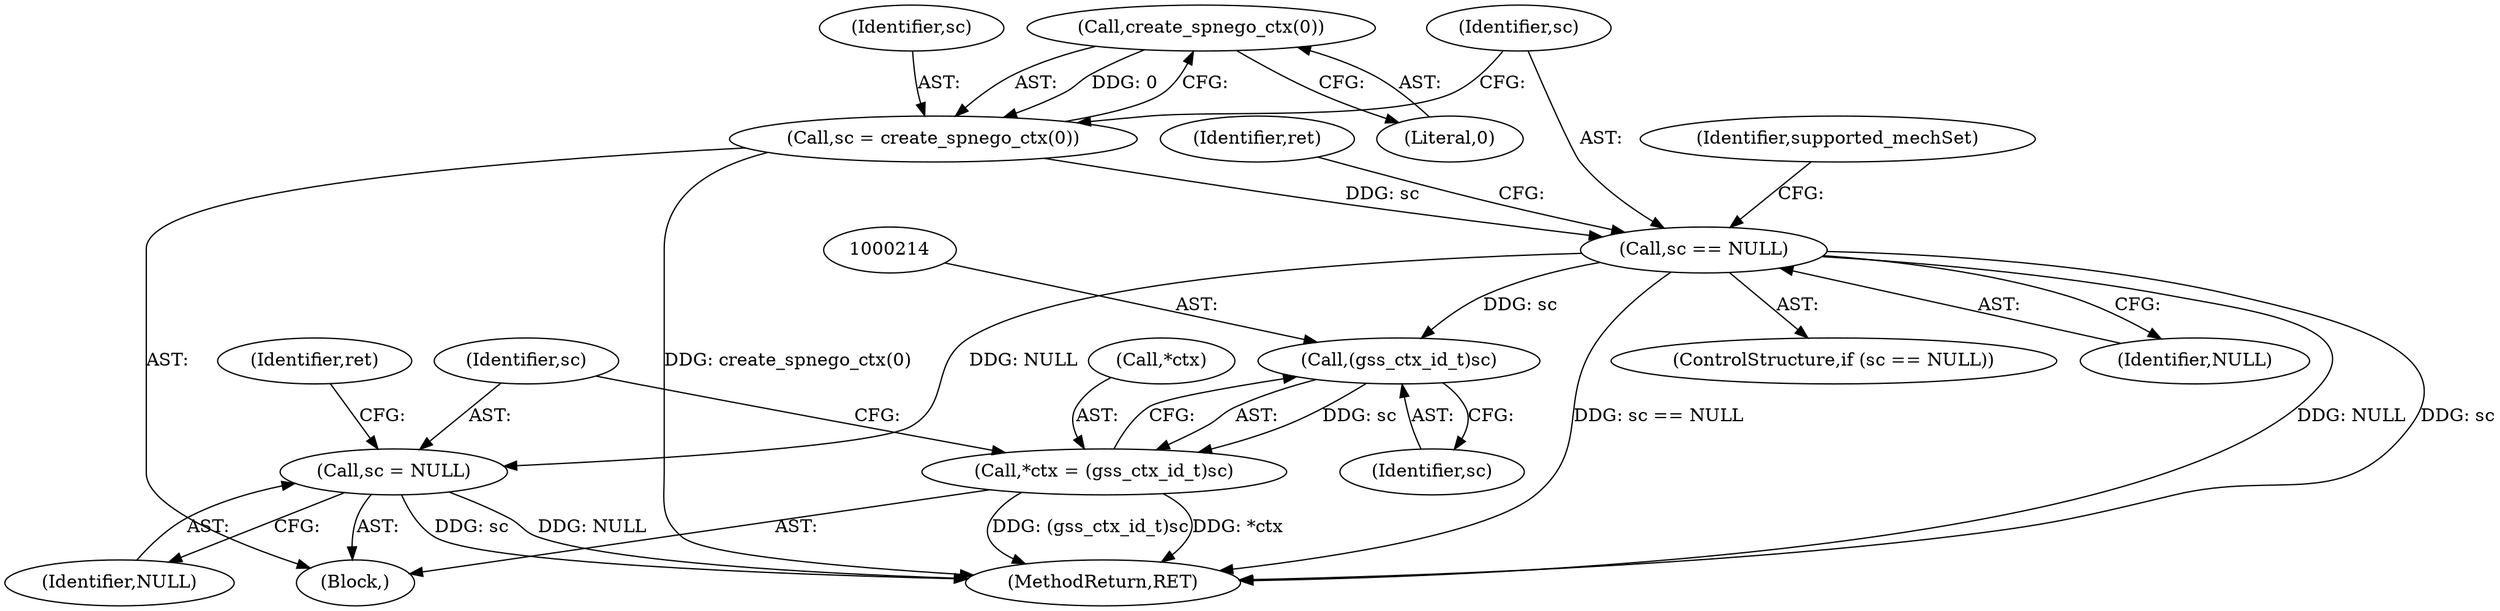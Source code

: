 digraph "0_krb5_b51b33f2bc5d1497ddf5bd107f791c101695000d@API" {
"1000167" [label="(Call,create_spnego_ctx(0))"];
"1000165" [label="(Call,sc = create_spnego_ctx(0))"];
"1000170" [label="(Call,sc == NULL)"];
"1000213" [label="(Call,(gss_ctx_id_t)sc)"];
"1000210" [label="(Call,*ctx = (gss_ctx_id_t)sc)"];
"1000216" [label="(Call,sc = NULL)"];
"1000170" [label="(Call,sc == NULL)"];
"1000218" [label="(Identifier,NULL)"];
"1000169" [label="(ControlStructure,if (sc == NULL))"];
"1000181" [label="(Identifier,supported_mechSet)"];
"1000166" [label="(Identifier,sc)"];
"1000217" [label="(Identifier,sc)"];
"1000108" [label="(Block,)"];
"1000172" [label="(Identifier,NULL)"];
"1000210" [label="(Call,*ctx = (gss_ctx_id_t)sc)"];
"1000165" [label="(Call,sc = create_spnego_ctx(0))"];
"1000215" [label="(Identifier,sc)"];
"1000211" [label="(Call,*ctx)"];
"1000171" [label="(Identifier,sc)"];
"1000167" [label="(Call,create_spnego_ctx(0))"];
"1000220" [label="(Identifier,ret)"];
"1000216" [label="(Call,sc = NULL)"];
"1000175" [label="(Identifier,ret)"];
"1000213" [label="(Call,(gss_ctx_id_t)sc)"];
"1000233" [label="(MethodReturn,RET)"];
"1000168" [label="(Literal,0)"];
"1000167" -> "1000165"  [label="AST: "];
"1000167" -> "1000168"  [label="CFG: "];
"1000168" -> "1000167"  [label="AST: "];
"1000165" -> "1000167"  [label="CFG: "];
"1000167" -> "1000165"  [label="DDG: 0"];
"1000165" -> "1000108"  [label="AST: "];
"1000166" -> "1000165"  [label="AST: "];
"1000171" -> "1000165"  [label="CFG: "];
"1000165" -> "1000233"  [label="DDG: create_spnego_ctx(0)"];
"1000165" -> "1000170"  [label="DDG: sc"];
"1000170" -> "1000169"  [label="AST: "];
"1000170" -> "1000172"  [label="CFG: "];
"1000171" -> "1000170"  [label="AST: "];
"1000172" -> "1000170"  [label="AST: "];
"1000175" -> "1000170"  [label="CFG: "];
"1000181" -> "1000170"  [label="CFG: "];
"1000170" -> "1000233"  [label="DDG: sc == NULL"];
"1000170" -> "1000233"  [label="DDG: NULL"];
"1000170" -> "1000233"  [label="DDG: sc"];
"1000170" -> "1000213"  [label="DDG: sc"];
"1000170" -> "1000216"  [label="DDG: NULL"];
"1000213" -> "1000210"  [label="AST: "];
"1000213" -> "1000215"  [label="CFG: "];
"1000214" -> "1000213"  [label="AST: "];
"1000215" -> "1000213"  [label="AST: "];
"1000210" -> "1000213"  [label="CFG: "];
"1000213" -> "1000210"  [label="DDG: sc"];
"1000210" -> "1000108"  [label="AST: "];
"1000211" -> "1000210"  [label="AST: "];
"1000217" -> "1000210"  [label="CFG: "];
"1000210" -> "1000233"  [label="DDG: (gss_ctx_id_t)sc"];
"1000210" -> "1000233"  [label="DDG: *ctx"];
"1000216" -> "1000108"  [label="AST: "];
"1000216" -> "1000218"  [label="CFG: "];
"1000217" -> "1000216"  [label="AST: "];
"1000218" -> "1000216"  [label="AST: "];
"1000220" -> "1000216"  [label="CFG: "];
"1000216" -> "1000233"  [label="DDG: sc"];
"1000216" -> "1000233"  [label="DDG: NULL"];
}
